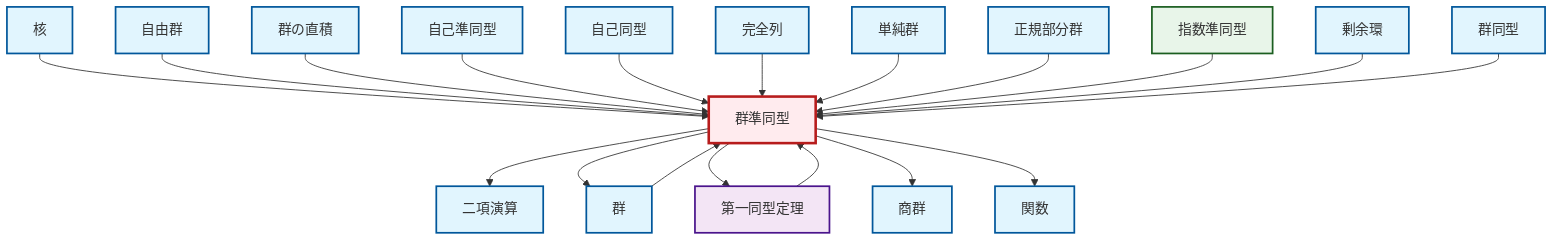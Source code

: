 graph TD
    classDef definition fill:#e1f5fe,stroke:#01579b,stroke-width:2px
    classDef theorem fill:#f3e5f5,stroke:#4a148c,stroke-width:2px
    classDef axiom fill:#fff3e0,stroke:#e65100,stroke-width:2px
    classDef example fill:#e8f5e9,stroke:#1b5e20,stroke-width:2px
    classDef current fill:#ffebee,stroke:#b71c1c,stroke-width:3px
    def-quotient-group["商群"]:::definition
    def-kernel["核"]:::definition
    def-binary-operation["二項演算"]:::definition
    def-exact-sequence["完全列"]:::definition
    def-isomorphism["群同型"]:::definition
    thm-first-isomorphism["第一同型定理"]:::theorem
    def-automorphism["自己同型"]:::definition
    def-normal-subgroup["正規部分群"]:::definition
    def-direct-product["群の直積"]:::definition
    def-endomorphism["自己準同型"]:::definition
    def-homomorphism["群準同型"]:::definition
    ex-exponential-homomorphism["指数準同型"]:::example
    def-simple-group["単純群"]:::definition
    def-group["群"]:::definition
    def-quotient-ring["剰余環"]:::definition
    def-free-group["自由群"]:::definition
    def-function["関数"]:::definition
    def-kernel --> def-homomorphism
    def-free-group --> def-homomorphism
    def-homomorphism --> def-binary-operation
    thm-first-isomorphism --> def-homomorphism
    def-direct-product --> def-homomorphism
    def-endomorphism --> def-homomorphism
    def-homomorphism --> def-group
    def-homomorphism --> thm-first-isomorphism
    def-homomorphism --> def-quotient-group
    def-automorphism --> def-homomorphism
    def-exact-sequence --> def-homomorphism
    def-simple-group --> def-homomorphism
    def-normal-subgroup --> def-homomorphism
    ex-exponential-homomorphism --> def-homomorphism
    def-quotient-ring --> def-homomorphism
    def-isomorphism --> def-homomorphism
    def-group --> def-homomorphism
    def-homomorphism --> def-function
    class def-homomorphism current